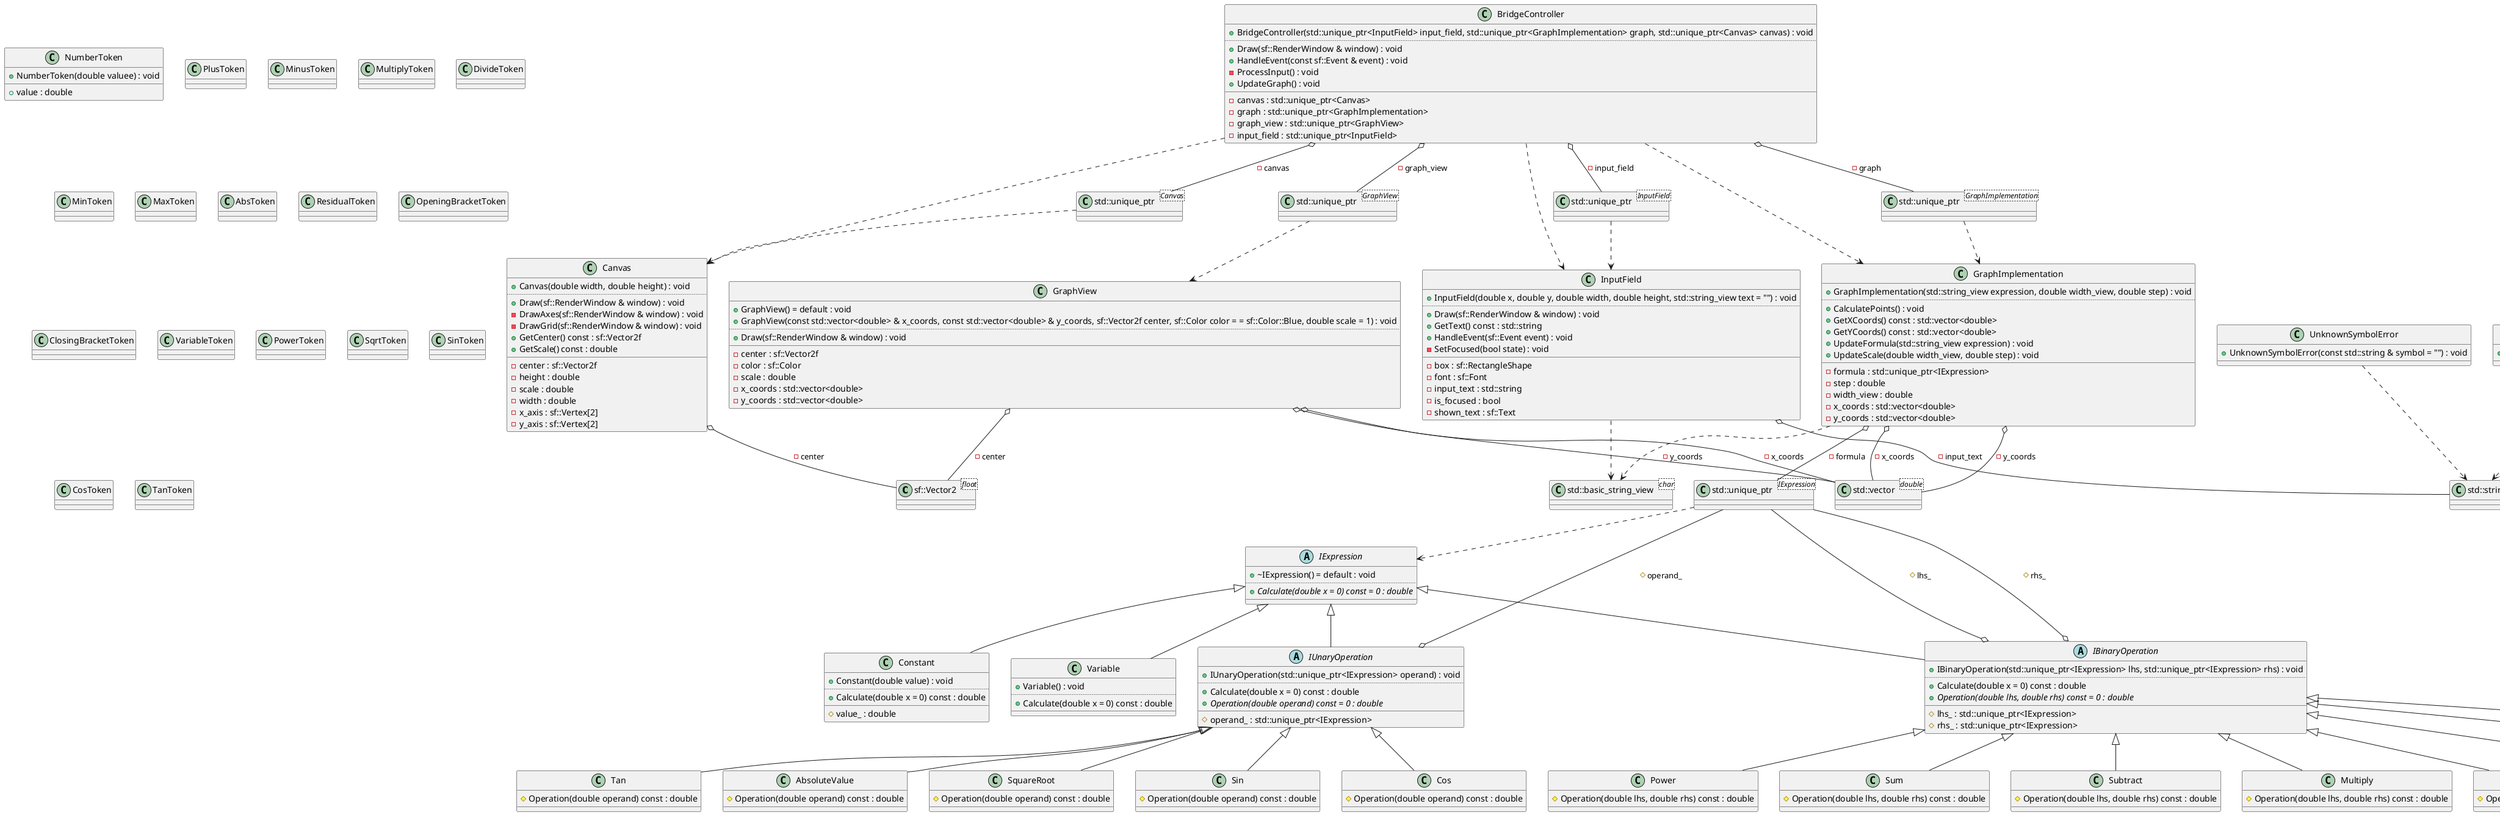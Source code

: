 @startuml
class "sf::Vector2<float>" as C_0011369533705994597869
class C_0011369533705994597869 {
__
}
class "std::basic_string_view<char>" as C_0005583959530034250771
class C_0005583959530034250771 {
__
}
class "std::string" as C_0015070288861779828488
class C_0015070288861779828488 {
__
}
class "std::unique_ptr<IExpression>" as C_0014658766721805681730
class C_0014658766721805681730 {
__
}
class "std::vector<double>" as C_0004101108369970767411
class C_0004101108369970767411 {
__
}
class "std::unique_ptr<InputField>" as C_0006172602671236523104
class C_0006172602671236523104 {
__
}
class "std::unique_ptr<GraphImplementation>" as C_0017517283236001165451
class C_0017517283236001165451 {
__
}
class "std::unique_ptr<Canvas>" as C_0015342941539595836045
class C_0015342941539595836045 {
__
}
class "std::unique_ptr<GraphView>" as C_0000966479641069824467
class C_0000966479641069824467 {
__
}
class "Canvas" as C_0014971548349524840202
class C_0014971548349524840202 {
+Canvas(double width, double height) : void
..
+Draw(sf::RenderWindow & window) : void
-DrawAxes(sf::RenderWindow & window) : void
-DrawGrid(sf::RenderWindow & window) : void
+GetCenter() const : sf::Vector2f
+GetScale() const : double
__
-center : sf::Vector2f
-height : double
-scale : double
-width : double
-x_axis : sf::Vertex[2]
-y_axis : sf::Vertex[2]
}
class "InputField" as C_0010059840003532263374
class C_0010059840003532263374 {
+InputField(double x, double y, double width, double height, std::string_view text = "") : void
..
+Draw(sf::RenderWindow & window) : void
+GetText() const : std::string
+HandleEvent(sf::Event event) : void
-SetFocused(bool state) : void
__
-box : sf::RectangleShape
-font : sf::Font
-input_text : std::string
-is_focused : bool
-shown_text : sf::Text
}
class "UnknownSymbolError" as C_0015820084507609131393
class C_0015820084507609131393 {
+UnknownSymbolError(const std::string & symbol = "") : void
__
}
class "WrongExpressionError" as C_0000626201140025210898
class C_0000626201140025210898 {
+WrongExpressionError(const std::string & msg = "") : void
__
}
class "NumberToken" as C_0010376182386861994985
class C_0010376182386861994985 {
+NumberToken(double valuee) : void
__
+value : double
}
class "UnknownToken" as C_0014237075050008292200
class C_0014237075050008292200 {
+UnknownToken(std::string value_) : void
__
+value : std::string
}
class "PlusToken" as C_0015486961783918305500
class C_0015486961783918305500 {
__
}
class "MinusToken" as C_0016217885579057757615
class C_0016217885579057757615 {
__
}
class "MultiplyToken" as C_0004371315218311210943
class C_0004371315218311210943 {
__
}
class "DivideToken" as C_0000980545392795749743
class C_0000980545392795749743 {
__
}
class "MinToken" as C_0000900126371454315848
class C_0000900126371454315848 {
__
}
class "MaxToken" as C_0001300337970608941314
class C_0001300337970608941314 {
__
}
class "AbsToken" as C_0005810287322720546343
class C_0005810287322720546343 {
__
}
class "ResidualToken" as C_0002747152071026548661
class C_0002747152071026548661 {
__
}
class "OpeningBracketToken" as C_0015539667817488418999
class C_0015539667817488418999 {
__
}
class "ClosingBracketToken" as C_0011022161020359027620
class C_0011022161020359027620 {
__
}
class "VariableToken" as C_0007594499529512886508
class C_0007594499529512886508 {
__
}
class "PowerToken" as C_0013629384983392063059
class C_0013629384983392063059 {
__
}
class "SqrtToken" as C_0007661669716814474771
class C_0007661669716814474771 {
__
}
class "SinToken" as C_0013890847064768755819
class C_0013890847064768755819 {
__
}
class "CosToken" as C_0017602930430692160182
class C_0017602930430692160182 {
__
}
class "TanToken" as C_0013135945730050843093
class C_0013135945730050843093 {
__
}
abstract "IExpression" as C_0011145532357001778110
abstract C_0011145532357001778110 {
+~IExpression() = default : void
..
{abstract} +Calculate(double x = 0) const = 0 : double
__
}
class "Constant" as C_0010078073438086618327
class C_0010078073438086618327 {
+Constant(double value) : void
..
+Calculate(double x = 0) const : double
__
#value_ : double
}
class "Variable" as C_0010224091379075340813
class C_0010224091379075340813 {
+Variable() : void
..
+Calculate(double x = 0) const : double
__
}
abstract "IUnaryOperation" as C_0003654047602719362147
abstract C_0003654047602719362147 {
+IUnaryOperation(std::unique_ptr<IExpression> operand) : void
..
+Calculate(double x = 0) const : double
{abstract} +Operation(double operand) const = 0 : double
__
#operand_ : std::unique_ptr<IExpression>
}
abstract "IBinaryOperation" as C_0015477007610714941769
abstract C_0015477007610714941769 {
+IBinaryOperation(std::unique_ptr<IExpression> lhs, std::unique_ptr<IExpression> rhs) : void
..
+Calculate(double x = 0) const : double
{abstract} +Operation(double lhs, double rhs) const = 0 : double
__
#lhs_ : std::unique_ptr<IExpression>
#rhs_ : std::unique_ptr<IExpression>
}
class "AbsoluteValue" as C_0002648872377582377791
class C_0002648872377582377791 {
#Operation(double operand) const : double
__
}
class "SquareRoot" as C_0000936659452153497111
class C_0000936659452153497111 {
#Operation(double operand) const : double
__
}
class "Sin" as C_0007276738852063068385
class C_0007276738852063068385 {
#Operation(double operand) const : double
__
}
class "Cos" as C_0003665225839011725998
class C_0003665225839011725998 {
#Operation(double operand) const : double
__
}
class "Tan" as C_0010951239326993173265
class C_0010951239326993173265 {
#Operation(double operand) const : double
__
}
class "Sum" as C_0002855974134252107382
class C_0002855974134252107382 {
#Operation(double lhs, double rhs) const : double
__
}
class "Subtract" as C_0006680420947938474806
class C_0006680420947938474806 {
#Operation(double lhs, double rhs) const : double
__
}
class "Multiply" as C_0006209599591027359282
class C_0006209599591027359282 {
#Operation(double lhs, double rhs) const : double
__
}
class "Divide" as C_0012357134877200136645
class C_0012357134877200136645 {
#Operation(double lhs, double rhs) const : double
__
}
class "Residual" as C_0014408252395982844670
class C_0014408252395982844670 {
#Operation(double lhs, double rhs) const : double
__
}
class "Minimum" as C_0015337580313771870959
class C_0015337580313771870959 {
#Operation(double lhs, double rhs) const : double
__
}
class "Maximum" as C_0008887037599514575403
class C_0008887037599514575403 {
#Operation(double lhs, double rhs) const : double
__
}
class "Power" as C_0005219308653151929648
class C_0005219308653151929648 {
#Operation(double lhs, double rhs) const : double
__
}
class "GraphImplementation" as C_0007984576225387246099
class C_0007984576225387246099 {
+GraphImplementation(std::string_view expression, double width_view, double step) : void
..
+CalculatePoints() : void
+GetXCoords() const : std::vector<double>
+GetYCoords() const : std::vector<double>
+UpdateFormula(std::string_view expression) : void
+UpdateScale(double width_view, double step) : void
__
-formula : std::unique_ptr<IExpression>
-step : double
-width_view : double
-x_coords : std::vector<double>
-y_coords : std::vector<double>
}
class "GraphView" as C_0014771559603893296745
class C_0014771559603893296745 {
+GraphView() = default : void
+GraphView(const std::vector<double> & x_coords, const std::vector<double> & y_coords, sf::Vector2f center, sf::Color color = = sf::Color::Blue, double scale = 1) : void
..
+Draw(sf::RenderWindow & window) : void
__
-center : sf::Vector2f
-color : sf::Color
-scale : double
-x_coords : std::vector<double>
-y_coords : std::vector<double>
}
class "BridgeController" as C_0016626464198588782218
class C_0016626464198588782218 {
+BridgeController(std::unique_ptr<InputField> input_field, std::unique_ptr<GraphImplementation> graph, std::unique_ptr<Canvas> canvas) : void
..
+Draw(sf::RenderWindow & window) : void
+HandleEvent(const sf::Event & event) : void
-ProcessInput() : void
+UpdateGraph() : void
__
-canvas : std::unique_ptr<Canvas>
-graph : std::unique_ptr<GraphImplementation>
-graph_view : std::unique_ptr<GraphView>
-input_field : std::unique_ptr<InputField>
}
C_0014658766721805681730 ..> C_0011145532357001778110
C_0006172602671236523104 ..> C_0010059840003532263374
C_0017517283236001165451 ..> C_0007984576225387246099
C_0015342941539595836045 ..> C_0014971548349524840202
C_0000966479641069824467 ..> C_0014771559603893296745
C_0014971548349524840202 o-- C_0011369533705994597869 : -center
C_0010059840003532263374 ..> C_0005583959530034250771
C_0010059840003532263374 o-- C_0015070288861779828488 : -input_text
C_0015820084507609131393 ..> C_0015070288861779828488
C_0000626201140025210898 ..> C_0015070288861779828488
C_0014237075050008292200 o-- C_0015070288861779828488 : +value
C_0011145532357001778110 <|-- C_0010078073438086618327

C_0011145532357001778110 <|-- C_0010224091379075340813

C_0003654047602719362147 o-- C_0014658766721805681730 : #operand_
C_0011145532357001778110 <|-- C_0003654047602719362147

C_0015477007610714941769 o-- C_0014658766721805681730 : #lhs_
C_0015477007610714941769 o-- C_0014658766721805681730 : #rhs_
C_0011145532357001778110 <|-- C_0015477007610714941769

C_0003654047602719362147 <|-- C_0002648872377582377791

C_0003654047602719362147 <|-- C_0000936659452153497111

C_0003654047602719362147 <|-- C_0007276738852063068385

C_0003654047602719362147 <|-- C_0003665225839011725998

C_0003654047602719362147 <|-- C_0010951239326993173265

C_0015477007610714941769 <|-- C_0002855974134252107382

C_0015477007610714941769 <|-- C_0006680420947938474806

C_0015477007610714941769 <|-- C_0006209599591027359282

C_0015477007610714941769 <|-- C_0012357134877200136645

C_0015477007610714941769 <|-- C_0014408252395982844670

C_0015477007610714941769 <|-- C_0015337580313771870959

C_0015477007610714941769 <|-- C_0008887037599514575403

C_0015477007610714941769 <|-- C_0005219308653151929648

C_0007984576225387246099 ..> C_0005583959530034250771
C_0007984576225387246099 o-- C_0014658766721805681730 : -formula
C_0007984576225387246099 o-- C_0004101108369970767411 : -x_coords
C_0007984576225387246099 o-- C_0004101108369970767411 : -y_coords
C_0014771559603893296745 o-- C_0004101108369970767411 : -x_coords
C_0014771559603893296745 o-- C_0004101108369970767411 : -y_coords
C_0014771559603893296745 o-- C_0011369533705994597869 : -center
C_0016626464198588782218 ..> C_0010059840003532263374
C_0016626464198588782218 ..> C_0007984576225387246099
C_0016626464198588782218 ..> C_0014971548349524840202
C_0016626464198588782218 o-- C_0006172602671236523104 : -input_field
C_0016626464198588782218 o-- C_0017517283236001165451 : -graph
C_0016626464198588782218 o-- C_0015342941539595836045 : -canvas
C_0016626464198588782218 o-- C_0000966479641069824467 : -graph_view

'Generated with clang-uml, version 0.5.5
'LLVM version Homebrew clang version 19.1.2
@enduml
